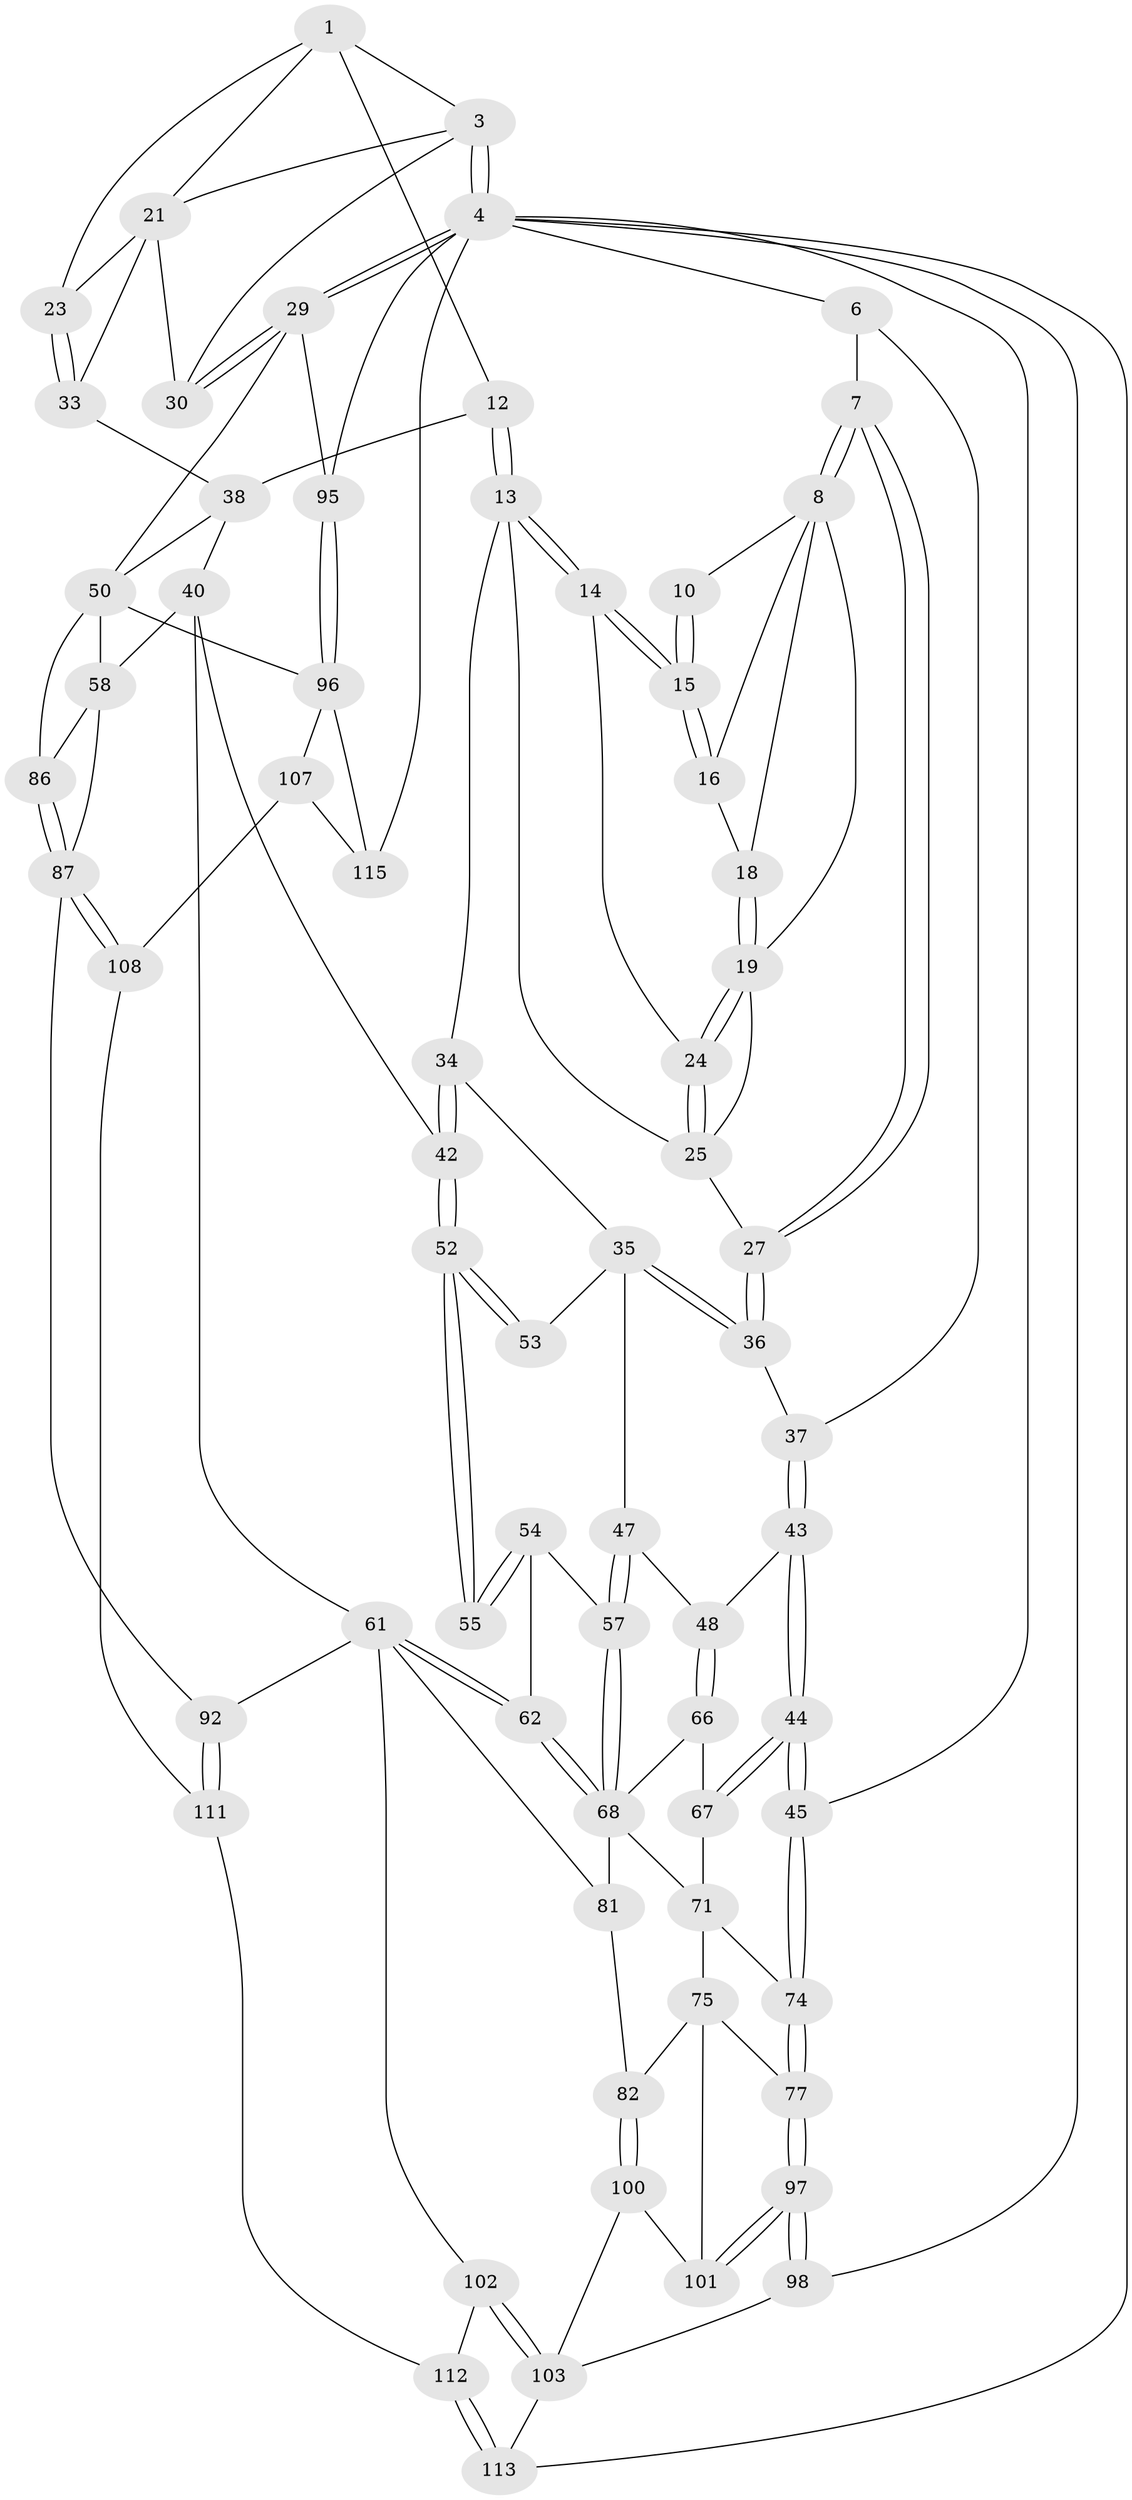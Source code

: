 // original degree distribution, {3: 0.02586206896551724, 4: 0.23275862068965517, 6: 0.23275862068965517, 5: 0.5086206896551724}
// Generated by graph-tools (version 1.1) at 2025/21/03/04/25 18:21:20]
// undirected, 69 vertices, 159 edges
graph export_dot {
graph [start="1"]
  node [color=gray90,style=filled];
  1 [pos="+0.5890408056825214+0",super="+2+11"];
  3 [pos="+1+0",super="+28"];
  4 [pos="+1+0",super="+5+94"];
  6 [pos="+0+0"];
  7 [pos="+0+0"];
  8 [pos="+0+0",super="+9"];
  10 [pos="+0.3938989429264842+0"];
  12 [pos="+0.5231523656138461+0.1942567905770727"];
  13 [pos="+0.4623419683285334+0.1782564734423352",super="+32"];
  14 [pos="+0.43303096433077976+0.12562523796529065"];
  15 [pos="+0.4219406849592768+0.10335967776026625"];
  16 [pos="+0.32391412303920825+0.060115615637483015"];
  18 [pos="+0.2712349171745849+0.0672259953439738"];
  19 [pos="+0.2557203657777671+0.0800123800625938",super="+20"];
  21 [pos="+0.7287807403235487+0.11121502109400547",super="+22"];
  23 [pos="+0.6786062774231306+0.1408499620147689"];
  24 [pos="+0.26225577816926443+0.09919634729387299"];
  25 [pos="+0.27873613821401433+0.19592484744280064",super="+26"];
  27 [pos="+0.13425152383297909+0.2080647611765728"];
  29 [pos="+1+0.35751968144120644",super="+49"];
  30 [pos="+1+0.3521967754869521"];
  33 [pos="+0.7651961638384716+0.309541294203825"];
  34 [pos="+0.32108079646685644+0.2883744655516284"];
  35 [pos="+0.21547951483638977+0.3483363835374687",super="+46"];
  36 [pos="+0.10077243556859677+0.26503371313194796"];
  37 [pos="+0.09058706925232811+0.2694995979760988"];
  38 [pos="+0.6928119108794879+0.34726769113152417",super="+39"];
  40 [pos="+0.5497390720983267+0.32998706940369116",super="+41"];
  42 [pos="+0.36027602496010125+0.40112987597184896"];
  43 [pos="+0+0.3516959713784402"];
  44 [pos="+0+0.37149217300780485"];
  45 [pos="+0+0.4008134997017473"];
  47 [pos="+0.17107237153200952+0.45912914964730916"];
  48 [pos="+0.15018620037054387+0.4620815789217753"];
  50 [pos="+0.8514855395617427+0.5434208435473994",super="+84+51"];
  52 [pos="+0.35296160606224575+0.41970843340547337"];
  53 [pos="+0.21920836585144082+0.3831902492232049"];
  54 [pos="+0.2630893091672749+0.4309967913604741",super="+56"];
  55 [pos="+0.3520526482743506+0.4302065834037976"];
  57 [pos="+0.19597252140085814+0.48359876383676786"];
  58 [pos="+0.646707072532273+0.522802372945271",super="+78+59"];
  61 [pos="+0.3749967632461941+0.5747548005708969",super="+89"];
  62 [pos="+0.3722663388199184+0.5727844176825204"];
  66 [pos="+0.13235416362247965+0.49214241834029615"];
  67 [pos="+0.10508634862006078+0.5109711131298474"];
  68 [pos="+0.2526274651360838+0.5695322612551906",super="+69"];
  71 [pos="+0.13507287040004334+0.5835679664264365",super="+72"];
  74 [pos="+0+0.5531665987979921"];
  75 [pos="+0.07784113968200562+0.6091621961302285",super="+80+76"];
  77 [pos="+0+0.55441965305093"];
  81 [pos="+0.1766665711400304+0.7118219546061447"];
  82 [pos="+0.14538895716041747+0.7050301484030159",super="+83"];
  86 [pos="+0.6274046204156019+0.8186059556254233"];
  87 [pos="+0.6197534437872344+0.8256880918076572",super="+88"];
  92 [pos="+0.4741482757487335+0.8267266247228733"];
  95 [pos="+1+0.9156161724713985"];
  96 [pos="+0.8388067446829361+0.7984221711744116",super="+106"];
  97 [pos="+0+0.6914202282690998"];
  98 [pos="+0+1"];
  100 [pos="+0.0562751545823203+0.8079804547856086"];
  101 [pos="+0.027698491915182415+0.7827191335996146"];
  102 [pos="+0.17038554888051122+0.8461221879578918",super="+105"];
  103 [pos="+0.14596410030308174+0.8687219204110009",super="+110+104"];
  107 [pos="+0.7684645806420252+0.9637480530764574",super="+116"];
  108 [pos="+0.6270058524210236+0.9136064402233551",super="+114"];
  111 [pos="+0.35305650996271154+1"];
  112 [pos="+0.3263753565513346+1"];
  113 [pos="+0+1"];
  115 [pos="+1+1"];
  1 -- 3;
  1 -- 21;
  1 -- 12;
  1 -- 23;
  3 -- 4;
  3 -- 4;
  3 -- 21;
  3 -- 30;
  4 -- 29;
  4 -- 29;
  4 -- 45;
  4 -- 6;
  4 -- 113;
  4 -- 98;
  4 -- 115;
  4 -- 95;
  6 -- 7;
  6 -- 37;
  7 -- 8;
  7 -- 8;
  7 -- 27;
  7 -- 27;
  8 -- 16;
  8 -- 10;
  8 -- 18;
  8 -- 19;
  10 -- 15;
  10 -- 15;
  12 -- 13;
  12 -- 13;
  12 -- 38;
  13 -- 14;
  13 -- 14;
  13 -- 25;
  13 -- 34;
  14 -- 15;
  14 -- 15;
  14 -- 24;
  15 -- 16;
  15 -- 16;
  16 -- 18;
  18 -- 19;
  18 -- 19;
  19 -- 24;
  19 -- 24;
  19 -- 25;
  21 -- 33;
  21 -- 30;
  21 -- 23;
  23 -- 33;
  23 -- 33;
  24 -- 25;
  24 -- 25;
  25 -- 27;
  27 -- 36;
  27 -- 36;
  29 -- 30;
  29 -- 30;
  29 -- 50;
  29 -- 95;
  33 -- 38;
  34 -- 35;
  34 -- 42;
  34 -- 42;
  35 -- 36;
  35 -- 36;
  35 -- 53;
  35 -- 47;
  36 -- 37;
  37 -- 43;
  37 -- 43;
  38 -- 40;
  38 -- 50;
  40 -- 42;
  40 -- 61;
  40 -- 58 [weight=2];
  42 -- 52;
  42 -- 52;
  43 -- 44;
  43 -- 44;
  43 -- 48;
  44 -- 45;
  44 -- 45;
  44 -- 67;
  44 -- 67;
  45 -- 74;
  45 -- 74;
  47 -- 48;
  47 -- 57;
  47 -- 57;
  48 -- 66;
  48 -- 66;
  50 -- 96;
  50 -- 58 [weight=2];
  50 -- 86;
  52 -- 53;
  52 -- 53;
  52 -- 55;
  52 -- 55;
  54 -- 55 [weight=2];
  54 -- 55;
  54 -- 62;
  54 -- 57;
  57 -- 68;
  57 -- 68;
  58 -- 86;
  58 -- 87;
  61 -- 62;
  61 -- 62;
  61 -- 81;
  61 -- 102 [weight=2];
  61 -- 92;
  62 -- 68;
  62 -- 68;
  66 -- 67;
  66 -- 68;
  67 -- 71;
  68 -- 81;
  68 -- 71;
  71 -- 75 [weight=2];
  71 -- 74;
  74 -- 77;
  74 -- 77;
  75 -- 77;
  75 -- 101;
  75 -- 82 [weight=2];
  77 -- 97;
  77 -- 97;
  81 -- 82;
  82 -- 100;
  82 -- 100;
  86 -- 87;
  86 -- 87;
  87 -- 108;
  87 -- 108;
  87 -- 92;
  92 -- 111;
  92 -- 111;
  95 -- 96;
  95 -- 96;
  96 -- 107;
  96 -- 115;
  97 -- 98;
  97 -- 98;
  97 -- 101;
  97 -- 101;
  98 -- 103;
  100 -- 101;
  100 -- 103;
  102 -- 103 [weight=2];
  102 -- 103;
  102 -- 112;
  103 -- 113;
  107 -- 108 [weight=2];
  107 -- 115;
  108 -- 111;
  111 -- 112;
  112 -- 113;
  112 -- 113;
}
